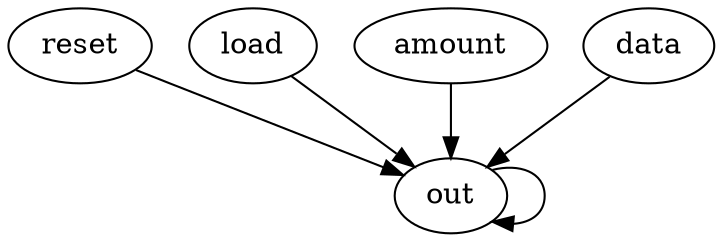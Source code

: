 digraph "" {
	reset -> out	[weight=4.0];
	load -> out	[weight=3.0];
	amount -> out	[weight=7.0];
	data -> out	[weight=3.0];
	out -> out	[weight=1.0];
}
